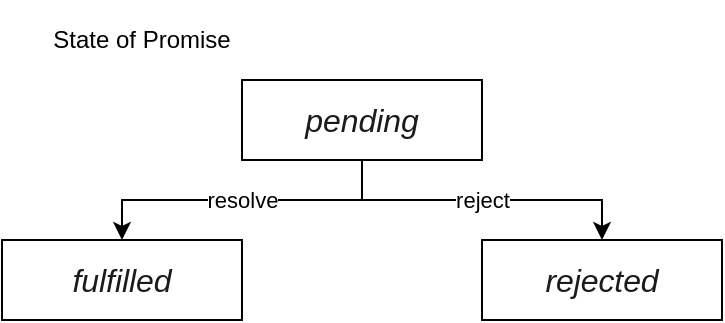<mxfile>
    <diagram id="28kyqY9DDh-0W7n9ZgY7" name="001 State of promise">
        <mxGraphModel dx="509" dy="509" grid="1" gridSize="10" guides="1" tooltips="1" connect="1" arrows="1" fold="1" page="1" pageScale="1" pageWidth="827" pageHeight="1169" math="0" shadow="0">
            <root>
                <mxCell id="0"/>
                <mxCell id="1" parent="0"/>
                <mxCell id="5" value="resolve" style="edgeStyle=orthogonalEdgeStyle;rounded=0;orthogonalLoop=1;jettySize=auto;html=1;exitX=0.5;exitY=1;exitDx=0;exitDy=0;entryX=0.5;entryY=0;entryDx=0;entryDy=0;" parent="1" source="2" target="3" edge="1">
                    <mxGeometry relative="1" as="geometry"/>
                </mxCell>
                <mxCell id="6" value="reject" style="edgeStyle=orthogonalEdgeStyle;rounded=0;orthogonalLoop=1;jettySize=auto;html=1;exitX=0.5;exitY=1;exitDx=0;exitDy=0;entryX=0.5;entryY=0;entryDx=0;entryDy=0;" parent="1" source="2" target="4" edge="1">
                    <mxGeometry relative="1" as="geometry"/>
                </mxCell>
                <mxCell id="2" value="&lt;em style=&quot;box-sizing: border-box ; color: rgb(27 , 27 , 27) ; font-family: &amp;#34;arial&amp;#34; , , sans-serif ; font-size: 16px ; letter-spacing: -0.044px ; text-align: left ; background-color: rgb(255 , 255 , 255)&quot;&gt;pending&lt;/em&gt;" style="rounded=0;whiteSpace=wrap;html=1;" parent="1" vertex="1">
                    <mxGeometry x="360" y="80" width="120" height="40" as="geometry"/>
                </mxCell>
                <mxCell id="3" value="&lt;em style=&quot;box-sizing: border-box ; color: rgb(27 , 27 , 27) ; font-family: &amp;#34;arial&amp;#34; , , sans-serif ; font-size: 16px ; letter-spacing: -0.044px ; text-align: left ; background-color: rgb(255 , 255 , 255)&quot;&gt;fulfilled&lt;/em&gt;" style="rounded=0;whiteSpace=wrap;html=1;" parent="1" vertex="1">
                    <mxGeometry x="240" y="160" width="120" height="40" as="geometry"/>
                </mxCell>
                <mxCell id="4" value="&lt;em style=&quot;box-sizing: border-box ; color: rgb(27 , 27 , 27) ; font-family: &amp;#34;arial&amp;#34; , , sans-serif ; font-size: 16px ; letter-spacing: -0.044px ; text-align: left ; background-color: rgb(255 , 255 , 255)&quot;&gt;rejected&lt;/em&gt;" style="rounded=0;whiteSpace=wrap;html=1;" parent="1" vertex="1">
                    <mxGeometry x="480" y="160" width="120" height="40" as="geometry"/>
                </mxCell>
                <mxCell id="7" value="State of Promise" style="text;html=1;strokeColor=none;fillColor=none;align=center;verticalAlign=middle;whiteSpace=wrap;rounded=0;" parent="1" vertex="1">
                    <mxGeometry x="250" y="40" width="120" height="40" as="geometry"/>
                </mxCell>
            </root>
        </mxGraphModel>
    </diagram>
    <diagram id="8w96lqzYRh2qQkd1Ryxy" name="Page-2">
        <mxGraphModel dx="404" dy="387" grid="1" gridSize="10" guides="1" tooltips="1" connect="1" arrows="1" fold="1" page="1" pageScale="1" pageWidth="827" pageHeight="1169" math="0" shadow="0">
            <root>
                <mxCell id="D6U5UbuK_tEAl1MPnZV6-0"/>
                <mxCell id="D6U5UbuK_tEAl1MPnZV6-1" parent="D6U5UbuK_tEAl1MPnZV6-0"/>
                <mxCell id="D6U5UbuK_tEAl1MPnZV6-4" value="Browser" style="rounded=0;whiteSpace=wrap;html=1;" vertex="1" parent="D6U5UbuK_tEAl1MPnZV6-1">
                    <mxGeometry x="250" y="40" width="160" height="190" as="geometry"/>
                </mxCell>
                <mxCell id="D6U5UbuK_tEAl1MPnZV6-3" value="renderTodo" style="rounded=0;whiteSpace=wrap;html=1;" vertex="1" parent="D6U5UbuK_tEAl1MPnZV6-1">
                    <mxGeometry x="50" y="80" width="120" height="40" as="geometry"/>
                </mxCell>
                <mxCell id="D6U5UbuK_tEAl1MPnZV6-5" value="[{}, {}, {}]" style="rounded=0;whiteSpace=wrap;html=1;" vertex="1" parent="D6U5UbuK_tEAl1MPnZV6-1">
                    <mxGeometry x="140" width="120" height="40" as="geometry"/>
                </mxCell>
                <mxCell id="D6U5UbuK_tEAl1MPnZV6-2" value="addTodo" style="rounded=0;whiteSpace=wrap;html=1;" vertex="1" parent="D6U5UbuK_tEAl1MPnZV6-1">
                    <mxGeometry x="120" y="70" width="120" height="40" as="geometry"/>
                </mxCell>
            </root>
        </mxGraphModel>
    </diagram>
</mxfile>